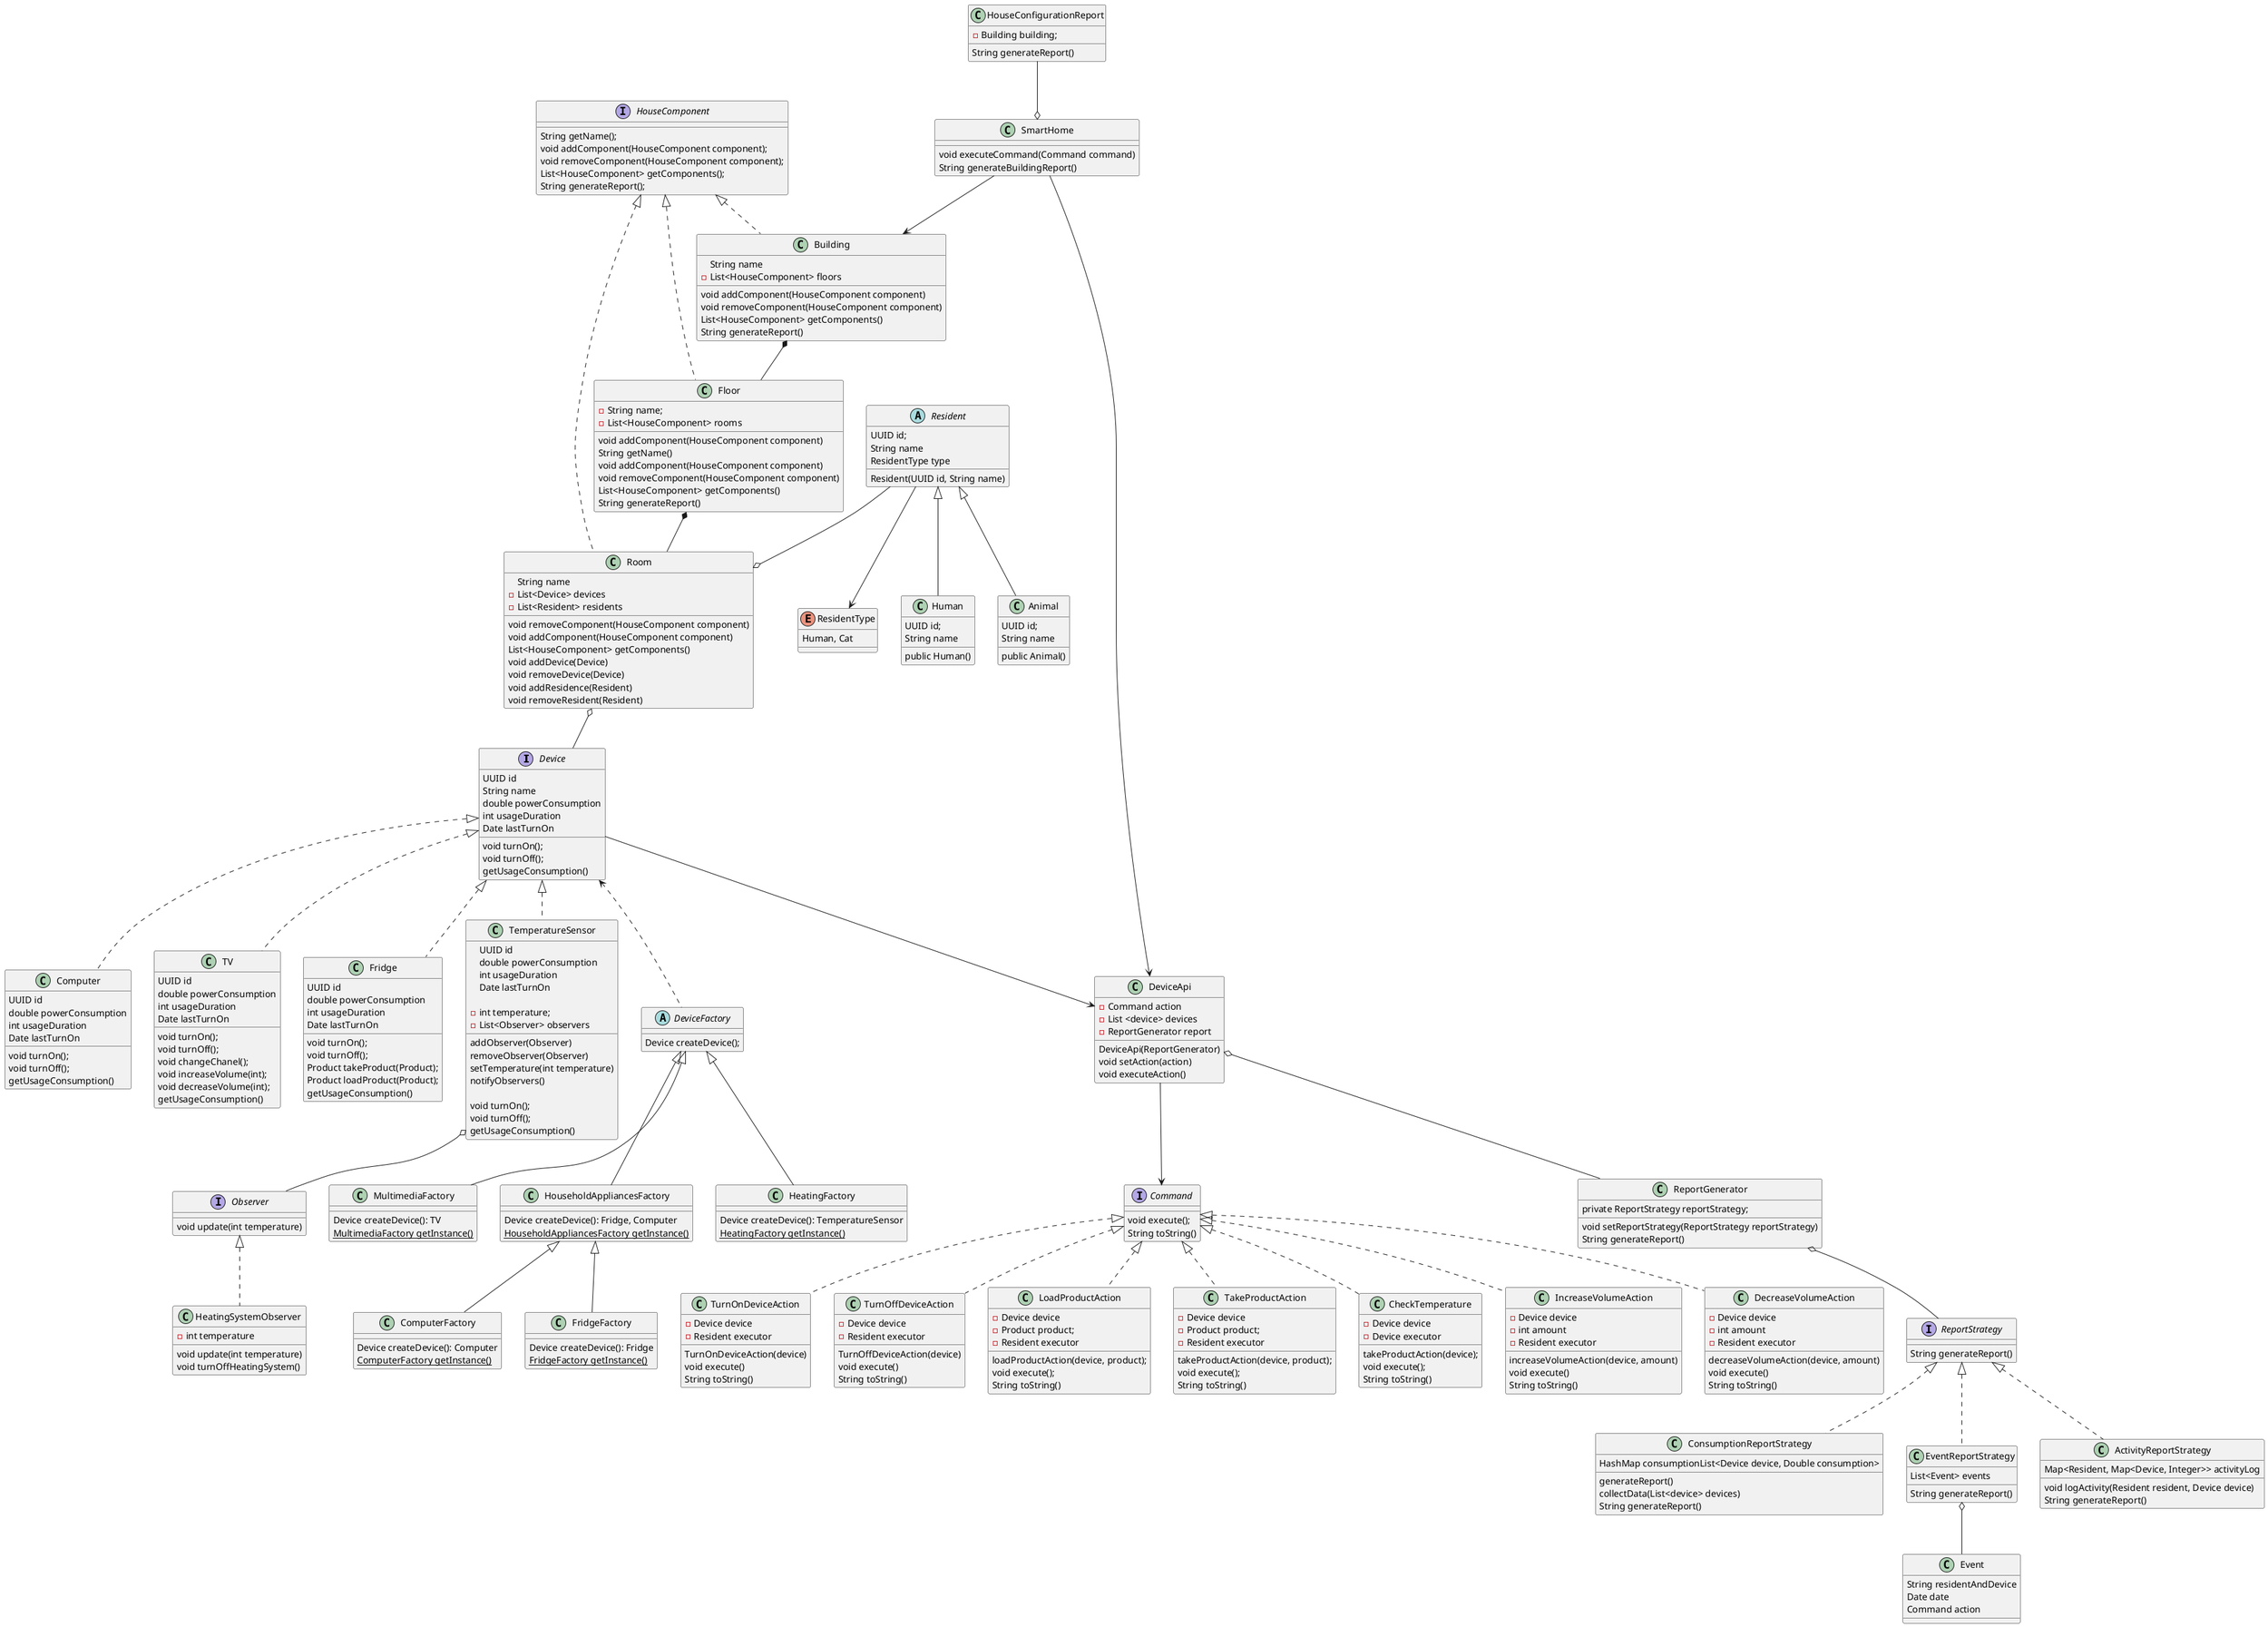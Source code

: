 @startuml

interface Device {
    UUID id
    String name
    double powerConsumption
    int usageDuration
    Date lastTurnOn

    void turnOn();
    void turnOff();
    getUsageConsumption()
}

class Computer implements Device {
    UUID id
    double powerConsumption
    int usageDuration
    Date lastTurnOn

    void turnOn();
    void turnOff();
    getUsageConsumption()
}

class TV implements Device {
    UUID id
    double powerConsumption
    int usageDuration
    Date lastTurnOn

    void turnOn();
    void turnOff();
    void changeChanel();
    void increaseVolume(int);
    void decreaseVolume(int);
    getUsageConsumption()

}

class Fridge implements Device {
    UUID id
    double powerConsumption
    int usageDuration
    Date lastTurnOn

    void turnOn();
    void turnOff();
    Product takeProduct(Product);
    Product loadProduct(Product);
    getUsageConsumption()

}


class TemperatureSensor implements Device {
    UUID id
    double powerConsumption
    int usageDuration
    Date lastTurnOn

    - int temperature;
    - List<Observer> observers
    addObserver(Observer)
    removeObserver(Observer)
    setTemperature(int temperature)
    notifyObservers()

    void turnOn();
    void turnOff();
    getUsageConsumption()

}

'Device Factory

abstract class DeviceFactory {
    Device createDevice();
}

class MultimediaFactory extends DeviceFactory {
    Device createDevice(): TV
    {static} MultimediaFactory getInstance()
}

class HouseholdAppliancesFactory extends DeviceFactory {
    Device createDevice(): Fridge, Computer
    {static} HouseholdAppliancesFactory getInstance()
}

class ComputerFactory extends HouseholdAppliancesFactory{
    Device createDevice(): Computer
    {static} ComputerFactory getInstance()
}

class FridgeFactory extends HouseholdAppliancesFactory{
    Device createDevice(): Fridge
    {static} FridgeFactory getInstance()
}

class HeatingFactory extends DeviceFactory {
    Device createDevice(): TemperatureSensor
    {static} HeatingFactory getInstance()
}

class HeatingSystemObserver implements Observer{
   -int temperature
    void update(int temperature)
    void turnOffHeatingSystem()
'    if temperature is over 20 turn off heating else turn on
}

'///////////////////////////////

interface Observer {
    void update(int temperature)
}


class Room implements HouseComponent {
    String name
    -List<Device> devices
    -List<Resident> residents

    void removeComponent(HouseComponent component)
    void addComponent(HouseComponent component)
    List<HouseComponent> getComponents()
    void addDevice(Device)
    void removeDevice(Device)
    void addResidence(Resident)
    void removeResident(Resident)

}

class Floor implements HouseComponent {
    -String name;
    -List<HouseComponent> rooms
    void addComponent(HouseComponent component)
    String getName()
    void addComponent(HouseComponent component)
    void removeComponent(HouseComponent component)
    List<HouseComponent> getComponents()
    String generateReport()
}

class Building implements HouseComponent {
    String name
    -List<HouseComponent> floors
    void addComponent(HouseComponent component)
    void removeComponent(HouseComponent component)
    List<HouseComponent> getComponents()
    String generateReport()
}

Building *-- Floor
Floor *-- Room
Room o-- Device
Resident --o Room

SmartHome --> Building

'Command

interface Command {
    void execute();
    String toString()
}

class TurnOnDeviceAction implements Command {
    -Device device
    -Resident executor
    TurnOnDeviceAction(device)
    void execute()
    String toString()
}

class TurnOffDeviceAction implements Command {
    -Device device
    -Resident executor
    TurnOffDeviceAction(device)
    void execute()
    String toString()
}

class LoadProductAction implements Command {
    -Device device
    -Product product;
    -Resident executor
    loadProductAction(device, product);
    void execute();
    String toString()
}

class TakeProductAction implements Command {
    -Device device
    -Product product;
    -Resident executor
    takeProductAction(device, product);
    void execute();
    String toString()
}

class CheckTemperature implements Command {
    -Device device
    -Device executor
    takeProductAction(device);
    void execute();
    String toString()
}

class IncreaseVolumeAction implements Command {
    -Device device
    -int amount
    -Resident executor
    increaseVolumeAction(device, amount)
    void execute()
    String toString()
}

class DecreaseVolumeAction implements Command {
    -Device device
    -int amount
    -Resident executor
    decreaseVolumeAction(device, amount)
    void execute()
    String toString()
}

class DeviceApi {
    -Command action
    -List <device> devices
    -ReportGenerator report
    DeviceApi(ReportGenerator)
    void setAction(action)
    void executeAction()
}

Device --> DeviceApi
'////////////////////////////

abstract class Resident {
    UUID id;
    String name
    ResidentType type

    Resident(UUID id, String name)
}

enum ResidentType {
    Human, Cat
}

Resident --> ResidentType

class Human extends Resident{
    UUID id;
    String name
    public Human()
}

class Animal extends Resident {
    UUID id;
    String name
    public Animal()
}

class SmartHome{
    void executeCommand(Command command)
    String generateBuildingReport()
}

HouseConfigurationReport --o SmartHome

interface ReportStrategy {
    String generateReport()
}

class ConsumptionReportStrategy implements ReportStrategy{
    HashMap consumptionList<Device device, Double consumption>
    generateReport()
    collectData(List<device> devices)
    String generateReport()
}

class EventReportStrategy implements ReportStrategy{
    List<Event> events
    String generateReport()
}

ReportGenerator o-- ReportStrategy
SmartHome --> DeviceApi

class ActivityReportStrategy implements ReportStrategy{
    Map<Resident, Map<Device, Integer>> activityLog
    void logActivity(Resident resident, Device device)
    String generateReport()
}

class HouseConfigurationReport {
    -Building building;
    String generateReport()
}

class ReportGenerator {
    private ReportStrategy reportStrategy;

   void setReportStrategy(ReportStrategy reportStrategy)
    String generateReport()
}


DeviceApi o-- ReportGenerator
'SmartHome --> DeviceApi

class Event {
    String residentAndDevice
    Date date
    Command action
}

EventReportStrategy o-- Event

interface HouseComponent {
    String getName();
    void addComponent(HouseComponent component);
    void removeComponent(HouseComponent component);
    List<HouseComponent> getComponents();
    String generateReport();
}

Device <.. DeviceFactory
TemperatureSensor o-- Observer
DeviceApi --> Command

@enduml